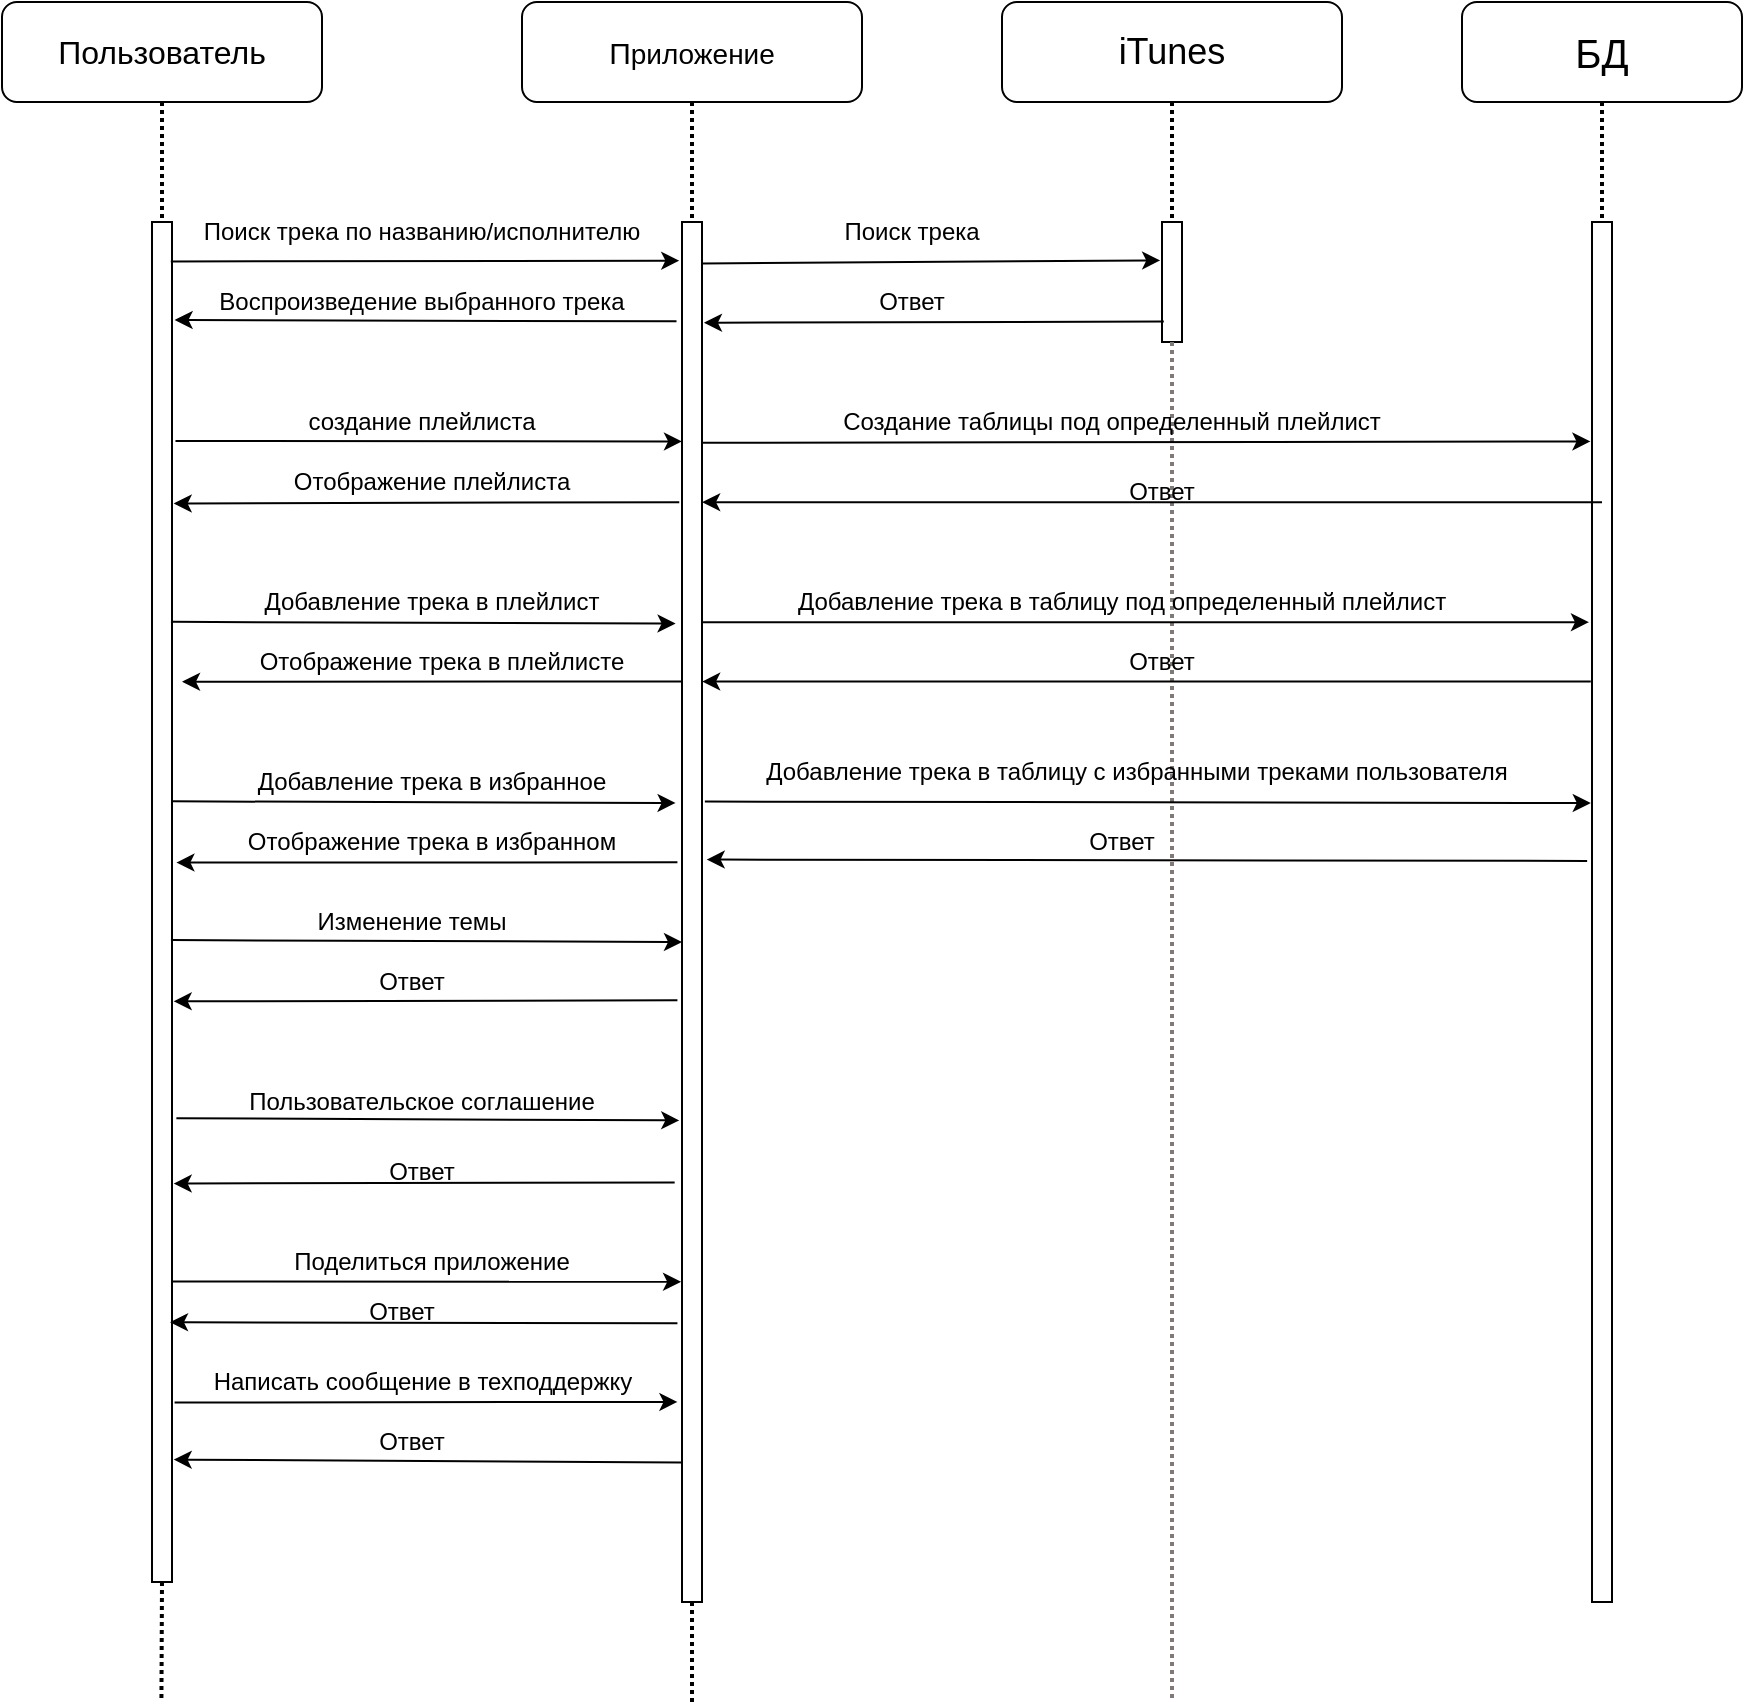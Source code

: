 <mxfile version="22.1.17" type="github">
  <diagram name="Страница — 1" id="ue0Mvx8t22XN5eFTSZpM">
    <mxGraphModel dx="1050" dy="557" grid="1" gridSize="10" guides="1" tooltips="1" connect="1" arrows="1" fold="1" page="1" pageScale="1" pageWidth="827" pageHeight="1169" math="0" shadow="0">
      <root>
        <mxCell id="0" />
        <mxCell id="1" parent="0" />
        <mxCell id="CZ3nVMp_5JB3AWIx9s8--1" value="&lt;font style=&quot;font-size: 16px;&quot;&gt;Пользователь&lt;/font&gt;" style="rounded=1;whiteSpace=wrap;html=1;" vertex="1" parent="1">
          <mxGeometry x="20" y="60" width="160" height="50" as="geometry" />
        </mxCell>
        <mxCell id="CZ3nVMp_5JB3AWIx9s8--2" value="&lt;font style=&quot;font-size: 15px;&quot;&gt;П&lt;/font&gt;&lt;font style=&quot;font-size: 14px;&quot;&gt;риложение&lt;/font&gt;" style="rounded=1;whiteSpace=wrap;html=1;" vertex="1" parent="1">
          <mxGeometry x="280" y="60" width="170" height="50" as="geometry" />
        </mxCell>
        <mxCell id="CZ3nVMp_5JB3AWIx9s8--3" value="&lt;font style=&quot;font-size: 18px;&quot;&gt;iTunes&lt;/font&gt;" style="rounded=1;whiteSpace=wrap;html=1;" vertex="1" parent="1">
          <mxGeometry x="520" y="60" width="170" height="50" as="geometry" />
        </mxCell>
        <mxCell id="CZ3nVMp_5JB3AWIx9s8--4" value="" style="rounded=0;whiteSpace=wrap;html=1;" vertex="1" parent="1">
          <mxGeometry x="95" y="170" width="10" height="680" as="geometry" />
        </mxCell>
        <mxCell id="CZ3nVMp_5JB3AWIx9s8--5" value="" style="rounded=0;whiteSpace=wrap;html=1;" vertex="1" parent="1">
          <mxGeometry x="360" y="170" width="10" height="690" as="geometry" />
        </mxCell>
        <mxCell id="CZ3nVMp_5JB3AWIx9s8--6" value="" style="rounded=0;whiteSpace=wrap;html=1;" vertex="1" parent="1">
          <mxGeometry x="600" y="170" width="10" height="60" as="geometry" />
        </mxCell>
        <mxCell id="CZ3nVMp_5JB3AWIx9s8--7" value="" style="endArrow=none;dashed=1;html=1;dashPattern=1 1;strokeWidth=2;rounded=0;exitX=0.5;exitY=1;exitDx=0;exitDy=0;entryX=0.5;entryY=0;entryDx=0;entryDy=0;" edge="1" parent="1" source="CZ3nVMp_5JB3AWIx9s8--1" target="CZ3nVMp_5JB3AWIx9s8--4">
          <mxGeometry width="50" height="50" relative="1" as="geometry">
            <mxPoint x="390" y="220" as="sourcePoint" />
            <mxPoint x="440" y="170" as="targetPoint" />
          </mxGeometry>
        </mxCell>
        <mxCell id="CZ3nVMp_5JB3AWIx9s8--8" value="" style="endArrow=none;dashed=1;html=1;dashPattern=1 1;strokeWidth=2;rounded=0;exitX=0.5;exitY=1;exitDx=0;exitDy=0;entryX=0.5;entryY=0;entryDx=0;entryDy=0;" edge="1" parent="1" source="CZ3nVMp_5JB3AWIx9s8--2" target="CZ3nVMp_5JB3AWIx9s8--5">
          <mxGeometry width="50" height="50" relative="1" as="geometry">
            <mxPoint x="110" y="120" as="sourcePoint" />
            <mxPoint x="110" y="180" as="targetPoint" />
          </mxGeometry>
        </mxCell>
        <mxCell id="CZ3nVMp_5JB3AWIx9s8--9" value="" style="endArrow=none;dashed=1;html=1;dashPattern=1 1;strokeWidth=2;rounded=0;exitX=0.5;exitY=1;exitDx=0;exitDy=0;entryX=0.5;entryY=0;entryDx=0;entryDy=0;" edge="1" parent="1" source="CZ3nVMp_5JB3AWIx9s8--3" target="CZ3nVMp_5JB3AWIx9s8--6">
          <mxGeometry width="50" height="50" relative="1" as="geometry">
            <mxPoint x="375" y="120" as="sourcePoint" />
            <mxPoint x="375" y="180" as="targetPoint" />
          </mxGeometry>
        </mxCell>
        <mxCell id="CZ3nVMp_5JB3AWIx9s8--11" value="&lt;font style=&quot;font-size: 20px;&quot;&gt;БД&lt;/font&gt;" style="rounded=1;whiteSpace=wrap;html=1;" vertex="1" parent="1">
          <mxGeometry x="750" y="60" width="140" height="50" as="geometry" />
        </mxCell>
        <mxCell id="CZ3nVMp_5JB3AWIx9s8--12" value="" style="endArrow=classic;html=1;rounded=0;exitX=0.94;exitY=0.029;exitDx=0;exitDy=0;exitPerimeter=0;entryX=-0.137;entryY=0.028;entryDx=0;entryDy=0;entryPerimeter=0;" edge="1" parent="1" source="CZ3nVMp_5JB3AWIx9s8--4" target="CZ3nVMp_5JB3AWIx9s8--5">
          <mxGeometry width="50" height="50" relative="1" as="geometry">
            <mxPoint x="170" y="230" as="sourcePoint" />
            <mxPoint x="220" y="180" as="targetPoint" />
          </mxGeometry>
        </mxCell>
        <mxCell id="CZ3nVMp_5JB3AWIx9s8--13" value="Поиск трека по названию/исполнителю" style="text;html=1;strokeColor=none;fillColor=none;align=center;verticalAlign=middle;whiteSpace=wrap;rounded=0;" vertex="1" parent="1">
          <mxGeometry x="95" y="160" width="270" height="30" as="geometry" />
        </mxCell>
        <mxCell id="CZ3nVMp_5JB3AWIx9s8--14" value="" style="endArrow=classic;html=1;rounded=0;exitX=1.006;exitY=0.03;exitDx=0;exitDy=0;exitPerimeter=0;entryX=-0.091;entryY=0.32;entryDx=0;entryDy=0;entryPerimeter=0;" edge="1" parent="1" source="CZ3nVMp_5JB3AWIx9s8--5" target="CZ3nVMp_5JB3AWIx9s8--6">
          <mxGeometry width="50" height="50" relative="1" as="geometry">
            <mxPoint x="390" y="310" as="sourcePoint" />
            <mxPoint x="440" y="260" as="targetPoint" />
          </mxGeometry>
        </mxCell>
        <mxCell id="XENr7erh44jwV1smk1sk-1" value="Поиск трека" style="text;html=1;strokeColor=none;fillColor=none;align=center;verticalAlign=middle;whiteSpace=wrap;rounded=0;" vertex="1" parent="1">
          <mxGeometry x="420" y="160" width="110" height="30" as="geometry" />
        </mxCell>
        <mxCell id="XENr7erh44jwV1smk1sk-2" value="" style="endArrow=classic;html=1;rounded=0;exitX=0.091;exitY=0.83;exitDx=0;exitDy=0;exitPerimeter=0;entryX=1.097;entryY=0.073;entryDx=0;entryDy=0;entryPerimeter=0;" edge="1" parent="1" source="CZ3nVMp_5JB3AWIx9s8--6" target="CZ3nVMp_5JB3AWIx9s8--5">
          <mxGeometry width="50" height="50" relative="1" as="geometry">
            <mxPoint x="480" y="280" as="sourcePoint" />
            <mxPoint x="530" y="230" as="targetPoint" />
          </mxGeometry>
        </mxCell>
        <mxCell id="XENr7erh44jwV1smk1sk-3" value="Ответ" style="text;html=1;strokeColor=none;fillColor=none;align=center;verticalAlign=middle;whiteSpace=wrap;rounded=0;" vertex="1" parent="1">
          <mxGeometry x="445" y="200" width="60" height="20" as="geometry" />
        </mxCell>
        <mxCell id="XENr7erh44jwV1smk1sk-4" value="" style="endArrow=classic;html=1;rounded=0;exitX=-0.274;exitY=0.072;exitDx=0;exitDy=0;exitPerimeter=0;entryX=1.129;entryY=0.072;entryDx=0;entryDy=0;entryPerimeter=0;" edge="1" parent="1" source="CZ3nVMp_5JB3AWIx9s8--5" target="CZ3nVMp_5JB3AWIx9s8--4">
          <mxGeometry width="50" height="50" relative="1" as="geometry">
            <mxPoint x="220" y="270" as="sourcePoint" />
            <mxPoint x="270" y="220" as="targetPoint" />
          </mxGeometry>
        </mxCell>
        <mxCell id="XENr7erh44jwV1smk1sk-5" value="Воспроизведение выбранного трека" style="text;html=1;strokeColor=none;fillColor=none;align=center;verticalAlign=middle;whiteSpace=wrap;rounded=0;" vertex="1" parent="1">
          <mxGeometry x="120" y="195" width="220" height="30" as="geometry" />
        </mxCell>
        <mxCell id="XENr7erh44jwV1smk1sk-6" value="" style="endArrow=classic;html=1;rounded=0;exitX=1.174;exitY=0.161;exitDx=0;exitDy=0;exitPerimeter=0;entryX=0;entryY=0.159;entryDx=0;entryDy=0;entryPerimeter=0;" edge="1" parent="1" source="CZ3nVMp_5JB3AWIx9s8--4" target="CZ3nVMp_5JB3AWIx9s8--5">
          <mxGeometry width="50" height="50" relative="1" as="geometry">
            <mxPoint x="170" y="330" as="sourcePoint" />
            <mxPoint x="220" y="280" as="targetPoint" />
          </mxGeometry>
        </mxCell>
        <mxCell id="XENr7erh44jwV1smk1sk-7" value="создание плейлиста" style="text;html=1;strokeColor=none;fillColor=none;align=center;verticalAlign=middle;whiteSpace=wrap;rounded=0;" vertex="1" parent="1">
          <mxGeometry x="130" y="260" width="200" height="20" as="geometry" />
        </mxCell>
        <mxCell id="XENr7erh44jwV1smk1sk-9" value="" style="rounded=0;whiteSpace=wrap;html=1;" vertex="1" parent="1">
          <mxGeometry x="815" y="170" width="10" height="690" as="geometry" />
        </mxCell>
        <mxCell id="XENr7erh44jwV1smk1sk-10" value="" style="endArrow=none;dashed=1;html=1;dashPattern=1 1;strokeWidth=2;rounded=0;exitX=0.5;exitY=1;exitDx=0;exitDy=0;fillColor=#f5f5f5;strokeColor=#827878;" edge="1" parent="1" source="CZ3nVMp_5JB3AWIx9s8--6">
          <mxGeometry width="50" height="50" relative="1" as="geometry">
            <mxPoint x="604.71" y="250" as="sourcePoint" />
            <mxPoint x="605" y="910" as="targetPoint" />
          </mxGeometry>
        </mxCell>
        <mxCell id="XENr7erh44jwV1smk1sk-11" value="" style="endArrow=classic;html=1;rounded=0;exitX=1.051;exitY=0.16;exitDx=0;exitDy=0;exitPerimeter=0;entryX=-0.077;entryY=0.159;entryDx=0;entryDy=0;entryPerimeter=0;" edge="1" parent="1" source="CZ3nVMp_5JB3AWIx9s8--5" target="XENr7erh44jwV1smk1sk-9">
          <mxGeometry width="50" height="50" relative="1" as="geometry">
            <mxPoint x="570" y="260" as="sourcePoint" />
            <mxPoint x="620" y="210" as="targetPoint" />
          </mxGeometry>
        </mxCell>
        <mxCell id="XENr7erh44jwV1smk1sk-12" value="" style="endArrow=none;dashed=1;html=1;dashPattern=1 1;strokeWidth=2;rounded=0;exitX=0.5;exitY=1;exitDx=0;exitDy=0;entryX=0.5;entryY=0;entryDx=0;entryDy=0;" edge="1" parent="1" source="CZ3nVMp_5JB3AWIx9s8--11" target="XENr7erh44jwV1smk1sk-9">
          <mxGeometry width="50" height="50" relative="1" as="geometry">
            <mxPoint x="615" y="120" as="sourcePoint" />
            <mxPoint x="615" y="180" as="targetPoint" />
          </mxGeometry>
        </mxCell>
        <mxCell id="XENr7erh44jwV1smk1sk-13" value="Создание таблицы под определенный плейлист" style="text;html=1;strokeColor=none;fillColor=none;align=center;verticalAlign=middle;whiteSpace=wrap;rounded=0;" vertex="1" parent="1">
          <mxGeometry x="380" y="260" width="390" height="20" as="geometry" />
        </mxCell>
        <mxCell id="XENr7erh44jwV1smk1sk-14" value="" style="endArrow=classic;html=1;rounded=0;exitX=0.5;exitY=0.203;exitDx=0;exitDy=0;exitPerimeter=0;entryX=1.006;entryY=0.203;entryDx=0;entryDy=0;entryPerimeter=0;" edge="1" parent="1" source="XENr7erh44jwV1smk1sk-9" target="CZ3nVMp_5JB3AWIx9s8--5">
          <mxGeometry width="50" height="50" relative="1" as="geometry">
            <mxPoint x="570" y="370" as="sourcePoint" />
            <mxPoint x="620" y="320" as="targetPoint" />
          </mxGeometry>
        </mxCell>
        <mxCell id="XENr7erh44jwV1smk1sk-15" value="Ответ" style="text;html=1;strokeColor=none;fillColor=none;align=center;verticalAlign=middle;whiteSpace=wrap;rounded=0;" vertex="1" parent="1">
          <mxGeometry x="570" y="290" width="60" height="30" as="geometry" />
        </mxCell>
        <mxCell id="XENr7erh44jwV1smk1sk-16" value="" style="endArrow=classic;html=1;rounded=0;exitX=-0.137;exitY=0.203;exitDx=0;exitDy=0;exitPerimeter=0;entryX=1.083;entryY=0.207;entryDx=0;entryDy=0;entryPerimeter=0;" edge="1" parent="1" source="CZ3nVMp_5JB3AWIx9s8--5" target="CZ3nVMp_5JB3AWIx9s8--4">
          <mxGeometry width="50" height="50" relative="1" as="geometry">
            <mxPoint x="250" y="380" as="sourcePoint" />
            <mxPoint x="300" y="330" as="targetPoint" />
          </mxGeometry>
        </mxCell>
        <mxCell id="XENr7erh44jwV1smk1sk-17" value="Отображение плейлиста" style="text;html=1;strokeColor=none;fillColor=none;align=center;verticalAlign=middle;whiteSpace=wrap;rounded=0;" vertex="1" parent="1">
          <mxGeometry x="150" y="290" width="170" height="20" as="geometry" />
        </mxCell>
        <mxCell id="XENr7erh44jwV1smk1sk-18" value="" style="endArrow=classic;html=1;rounded=0;exitX=0.946;exitY=0.294;exitDx=0;exitDy=0;exitPerimeter=0;entryX=-0.32;entryY=0.291;entryDx=0;entryDy=0;entryPerimeter=0;" edge="1" parent="1" source="CZ3nVMp_5JB3AWIx9s8--4" target="CZ3nVMp_5JB3AWIx9s8--5">
          <mxGeometry width="50" height="50" relative="1" as="geometry">
            <mxPoint x="210" y="430" as="sourcePoint" />
            <mxPoint x="260" y="380" as="targetPoint" />
          </mxGeometry>
        </mxCell>
        <mxCell id="XENr7erh44jwV1smk1sk-19" value="Добавление трека в плейлист" style="text;html=1;strokeColor=none;fillColor=none;align=center;verticalAlign=middle;whiteSpace=wrap;rounded=0;" vertex="1" parent="1">
          <mxGeometry x="145" y="350" width="180" height="20" as="geometry" />
        </mxCell>
        <mxCell id="XENr7erh44jwV1smk1sk-20" value="" style="endArrow=classic;html=1;rounded=0;exitX=1.051;exitY=0.29;exitDx=0;exitDy=0;exitPerimeter=0;entryX=-0.151;entryY=0.29;entryDx=0;entryDy=0;entryPerimeter=0;" edge="1" parent="1" source="CZ3nVMp_5JB3AWIx9s8--5" target="XENr7erh44jwV1smk1sk-9">
          <mxGeometry width="50" height="50" relative="1" as="geometry">
            <mxPoint x="570" y="430" as="sourcePoint" />
            <mxPoint x="810" y="370" as="targetPoint" />
          </mxGeometry>
        </mxCell>
        <mxCell id="XENr7erh44jwV1smk1sk-21" value="Добавление трека в таблицу под определенный плейлист" style="text;html=1;strokeColor=none;fillColor=none;align=center;verticalAlign=middle;whiteSpace=wrap;rounded=0;" vertex="1" parent="1">
          <mxGeometry x="410" y="345" width="340" height="30" as="geometry" />
        </mxCell>
        <mxCell id="XENr7erh44jwV1smk1sk-22" value="" style="endArrow=classic;html=1;rounded=0;entryX=1.006;entryY=0.333;entryDx=0;entryDy=0;entryPerimeter=0;exitX=-0.06;exitY=0.333;exitDx=0;exitDy=0;exitPerimeter=0;" edge="1" parent="1" source="XENr7erh44jwV1smk1sk-9" target="CZ3nVMp_5JB3AWIx9s8--5">
          <mxGeometry width="50" height="50" relative="1" as="geometry">
            <mxPoint x="810" y="400" as="sourcePoint" />
            <mxPoint x="600" y="440" as="targetPoint" />
          </mxGeometry>
        </mxCell>
        <mxCell id="XENr7erh44jwV1smk1sk-23" value="Ответ" style="text;html=1;strokeColor=none;fillColor=none;align=center;verticalAlign=middle;whiteSpace=wrap;rounded=0;" vertex="1" parent="1">
          <mxGeometry x="570" y="375" width="60" height="30" as="geometry" />
        </mxCell>
        <mxCell id="XENr7erh44jwV1smk1sk-25" value="" style="endArrow=classic;html=1;rounded=0;exitX=0;exitY=0.333;exitDx=0;exitDy=0;exitPerimeter=0;entryX=1.5;entryY=0.338;entryDx=0;entryDy=0;entryPerimeter=0;" edge="1" parent="1" source="CZ3nVMp_5JB3AWIx9s8--5" target="CZ3nVMp_5JB3AWIx9s8--4">
          <mxGeometry width="50" height="50" relative="1" as="geometry">
            <mxPoint x="260" y="430" as="sourcePoint" />
            <mxPoint x="310" y="380" as="targetPoint" />
          </mxGeometry>
        </mxCell>
        <mxCell id="XENr7erh44jwV1smk1sk-26" value="Отображение трека в плейлисте" style="text;html=1;strokeColor=none;fillColor=none;align=center;verticalAlign=middle;whiteSpace=wrap;rounded=0;" vertex="1" parent="1">
          <mxGeometry x="130" y="375" width="220" height="30" as="geometry" />
        </mxCell>
        <mxCell id="XENr7erh44jwV1smk1sk-27" value="" style="endArrow=classic;html=1;rounded=0;exitX=0.991;exitY=0.426;exitDx=0;exitDy=0;exitPerimeter=0;entryX=-0.32;entryY=0.421;entryDx=0;entryDy=0;entryPerimeter=0;" edge="1" parent="1" source="CZ3nVMp_5JB3AWIx9s8--4" target="CZ3nVMp_5JB3AWIx9s8--5">
          <mxGeometry width="50" height="50" relative="1" as="geometry">
            <mxPoint x="140" y="550" as="sourcePoint" />
            <mxPoint x="190" y="500" as="targetPoint" />
          </mxGeometry>
        </mxCell>
        <mxCell id="XENr7erh44jwV1smk1sk-28" value="Добавление трека в избранное" style="text;html=1;strokeColor=none;fillColor=none;align=center;verticalAlign=middle;whiteSpace=wrap;rounded=0;" vertex="1" parent="1">
          <mxGeometry x="120" y="440" width="230" height="20" as="geometry" />
        </mxCell>
        <mxCell id="XENr7erh44jwV1smk1sk-29" value="" style="endArrow=classic;html=1;rounded=0;exitX=1.143;exitY=0.42;exitDx=0;exitDy=0;exitPerimeter=0;entryX=-0.06;entryY=0.421;entryDx=0;entryDy=0;entryPerimeter=0;" edge="1" parent="1" source="CZ3nVMp_5JB3AWIx9s8--5" target="XENr7erh44jwV1smk1sk-9">
          <mxGeometry width="50" height="50" relative="1" as="geometry">
            <mxPoint x="550" y="480" as="sourcePoint" />
            <mxPoint x="780" y="460" as="targetPoint" />
          </mxGeometry>
        </mxCell>
        <mxCell id="XENr7erh44jwV1smk1sk-30" value="Добавление трека в таблицу с избранными треками пользователя" style="text;html=1;strokeColor=none;fillColor=none;align=center;verticalAlign=middle;whiteSpace=wrap;rounded=0;" vertex="1" parent="1">
          <mxGeometry x="390" y="430" width="395" height="30" as="geometry" />
        </mxCell>
        <mxCell id="XENr7erh44jwV1smk1sk-31" value="" style="endArrow=classic;html=1;rounded=0;exitX=-0.243;exitY=0.463;exitDx=0;exitDy=0;exitPerimeter=0;entryX=1.234;entryY=0.462;entryDx=0;entryDy=0;entryPerimeter=0;" edge="1" parent="1" source="XENr7erh44jwV1smk1sk-9" target="CZ3nVMp_5JB3AWIx9s8--5">
          <mxGeometry width="50" height="50" relative="1" as="geometry">
            <mxPoint x="480" y="570" as="sourcePoint" />
            <mxPoint x="530" y="520" as="targetPoint" />
          </mxGeometry>
        </mxCell>
        <mxCell id="XENr7erh44jwV1smk1sk-32" value="Ответ" style="text;html=1;strokeColor=none;fillColor=none;align=center;verticalAlign=middle;whiteSpace=wrap;rounded=0;" vertex="1" parent="1">
          <mxGeometry x="550" y="470" width="60" height="20" as="geometry" />
        </mxCell>
        <mxCell id="XENr7erh44jwV1smk1sk-34" value="" style="endArrow=classic;html=1;rounded=0;exitX=-0.229;exitY=0.464;exitDx=0;exitDy=0;exitPerimeter=0;entryX=1.22;entryY=0.471;entryDx=0;entryDy=0;entryPerimeter=0;" edge="1" parent="1" source="CZ3nVMp_5JB3AWIx9s8--5" target="CZ3nVMp_5JB3AWIx9s8--4">
          <mxGeometry width="50" height="50" relative="1" as="geometry">
            <mxPoint x="220" y="580" as="sourcePoint" />
            <mxPoint x="270" y="530" as="targetPoint" />
          </mxGeometry>
        </mxCell>
        <mxCell id="XENr7erh44jwV1smk1sk-35" value="Отображение трека в избранном" style="text;html=1;strokeColor=none;fillColor=none;align=center;verticalAlign=middle;whiteSpace=wrap;rounded=0;" vertex="1" parent="1">
          <mxGeometry x="125" y="465" width="220" height="30" as="geometry" />
        </mxCell>
        <mxCell id="XENr7erh44jwV1smk1sk-37" value="" style="endArrow=classic;html=1;rounded=0;exitX=0.946;exitY=0.528;exitDx=0;exitDy=0;exitPerimeter=0;" edge="1" parent="1" source="CZ3nVMp_5JB3AWIx9s8--4">
          <mxGeometry width="50" height="50" relative="1" as="geometry">
            <mxPoint x="200" y="610" as="sourcePoint" />
            <mxPoint x="360" y="530" as="targetPoint" />
          </mxGeometry>
        </mxCell>
        <mxCell id="XENr7erh44jwV1smk1sk-38" value="Изменение темы" style="text;html=1;strokeColor=none;fillColor=none;align=center;verticalAlign=middle;whiteSpace=wrap;rounded=0;" vertex="1" parent="1">
          <mxGeometry x="140" y="510" width="170" height="20" as="geometry" />
        </mxCell>
        <mxCell id="XENr7erh44jwV1smk1sk-39" value="" style="endArrow=classic;html=1;rounded=0;exitX=-0.229;exitY=0.564;exitDx=0;exitDy=0;exitPerimeter=0;entryX=1.083;entryY=0.573;entryDx=0;entryDy=0;entryPerimeter=0;" edge="1" parent="1" source="CZ3nVMp_5JB3AWIx9s8--5" target="CZ3nVMp_5JB3AWIx9s8--4">
          <mxGeometry width="50" height="50" relative="1" as="geometry">
            <mxPoint x="170" y="650" as="sourcePoint" />
            <mxPoint x="220" y="600" as="targetPoint" />
          </mxGeometry>
        </mxCell>
        <mxCell id="XENr7erh44jwV1smk1sk-40" value="Ответ" style="text;html=1;strokeColor=none;fillColor=none;align=center;verticalAlign=middle;whiteSpace=wrap;rounded=0;" vertex="1" parent="1">
          <mxGeometry x="195" y="540" width="60" height="20" as="geometry" />
        </mxCell>
        <mxCell id="XENr7erh44jwV1smk1sk-41" value="" style="endArrow=classic;html=1;rounded=0;exitX=1.22;exitY=0.659;exitDx=0;exitDy=0;exitPerimeter=0;entryX=-0.137;entryY=0.651;entryDx=0;entryDy=0;entryPerimeter=0;" edge="1" parent="1" source="CZ3nVMp_5JB3AWIx9s8--4" target="CZ3nVMp_5JB3AWIx9s8--5">
          <mxGeometry width="50" height="50" relative="1" as="geometry">
            <mxPoint x="170" y="670" as="sourcePoint" />
            <mxPoint x="320" y="630" as="targetPoint" />
          </mxGeometry>
        </mxCell>
        <mxCell id="XENr7erh44jwV1smk1sk-42" value="Пользовательское соглашение" style="text;html=1;strokeColor=none;fillColor=none;align=center;verticalAlign=middle;whiteSpace=wrap;rounded=0;" vertex="1" parent="1">
          <mxGeometry x="135" y="600" width="190" height="20" as="geometry" />
        </mxCell>
        <mxCell id="XENr7erh44jwV1smk1sk-43" value="" style="endArrow=classic;html=1;rounded=0;exitX=-0.366;exitY=0.696;exitDx=0;exitDy=0;exitPerimeter=0;entryX=1.083;entryY=0.707;entryDx=0;entryDy=0;entryPerimeter=0;" edge="1" parent="1" source="CZ3nVMp_5JB3AWIx9s8--5" target="CZ3nVMp_5JB3AWIx9s8--4">
          <mxGeometry width="50" height="50" relative="1" as="geometry">
            <mxPoint x="250" y="720" as="sourcePoint" />
            <mxPoint x="300" y="670" as="targetPoint" />
          </mxGeometry>
        </mxCell>
        <mxCell id="XENr7erh44jwV1smk1sk-44" value="Ответ" style="text;html=1;strokeColor=none;fillColor=none;align=center;verticalAlign=middle;whiteSpace=wrap;rounded=0;" vertex="1" parent="1">
          <mxGeometry x="200" y="630" width="60" height="30" as="geometry" />
        </mxCell>
        <mxCell id="XENr7erh44jwV1smk1sk-45" value="" style="endArrow=classic;html=1;rounded=0;exitX=1.037;exitY=0.779;exitDx=0;exitDy=0;exitPerimeter=0;entryX=-0.046;entryY=0.768;entryDx=0;entryDy=0;entryPerimeter=0;" edge="1" parent="1" source="CZ3nVMp_5JB3AWIx9s8--4" target="CZ3nVMp_5JB3AWIx9s8--5">
          <mxGeometry width="50" height="50" relative="1" as="geometry">
            <mxPoint x="170" y="760" as="sourcePoint" />
            <mxPoint x="220" y="710" as="targetPoint" />
          </mxGeometry>
        </mxCell>
        <mxCell id="XENr7erh44jwV1smk1sk-46" value="Поделиться приложение" style="text;html=1;strokeColor=none;fillColor=none;align=center;verticalAlign=middle;whiteSpace=wrap;rounded=0;" vertex="1" parent="1">
          <mxGeometry x="150" y="680" width="170" height="20" as="geometry" />
        </mxCell>
        <mxCell id="XENr7erh44jwV1smk1sk-47" value="" style="endArrow=classic;html=1;rounded=0;exitX=-0.229;exitY=0.798;exitDx=0;exitDy=0;exitPerimeter=0;entryX=0.9;entryY=0.809;entryDx=0;entryDy=0;entryPerimeter=0;" edge="1" parent="1" source="CZ3nVMp_5JB3AWIx9s8--5" target="CZ3nVMp_5JB3AWIx9s8--4">
          <mxGeometry width="50" height="50" relative="1" as="geometry">
            <mxPoint x="200" y="830" as="sourcePoint" />
            <mxPoint x="250" y="780" as="targetPoint" />
          </mxGeometry>
        </mxCell>
        <mxCell id="XENr7erh44jwV1smk1sk-48" value="Ответ" style="text;html=1;strokeColor=none;fillColor=none;align=center;verticalAlign=middle;whiteSpace=wrap;rounded=0;" vertex="1" parent="1">
          <mxGeometry x="190" y="710" width="60" height="10" as="geometry" />
        </mxCell>
        <mxCell id="XENr7erh44jwV1smk1sk-50" value="" style="endArrow=classic;html=1;rounded=0;exitX=1.129;exitY=0.868;exitDx=0;exitDy=0;exitPerimeter=0;entryX=-0.229;entryY=0.855;entryDx=0;entryDy=0;entryPerimeter=0;" edge="1" parent="1" source="CZ3nVMp_5JB3AWIx9s8--4" target="CZ3nVMp_5JB3AWIx9s8--5">
          <mxGeometry width="50" height="50" relative="1" as="geometry">
            <mxPoint x="200" y="820" as="sourcePoint" />
            <mxPoint x="250" y="770" as="targetPoint" />
          </mxGeometry>
        </mxCell>
        <mxCell id="XENr7erh44jwV1smk1sk-51" value="Написать сообщение в техподдержку" style="text;html=1;strokeColor=none;fillColor=none;align=center;verticalAlign=middle;whiteSpace=wrap;rounded=0;" vertex="1" parent="1">
          <mxGeometry x="122.5" y="740" width="215" height="20" as="geometry" />
        </mxCell>
        <mxCell id="XENr7erh44jwV1smk1sk-52" value="" style="endArrow=classic;html=1;rounded=0;exitX=0;exitY=0.899;exitDx=0;exitDy=0;exitPerimeter=0;entryX=1.083;entryY=0.91;entryDx=0;entryDy=0;entryPerimeter=0;" edge="1" parent="1" source="CZ3nVMp_5JB3AWIx9s8--5" target="CZ3nVMp_5JB3AWIx9s8--4">
          <mxGeometry width="50" height="50" relative="1" as="geometry">
            <mxPoint x="210" y="880" as="sourcePoint" />
            <mxPoint x="260" y="830" as="targetPoint" />
          </mxGeometry>
        </mxCell>
        <mxCell id="XENr7erh44jwV1smk1sk-53" value="Ответ" style="text;html=1;strokeColor=none;fillColor=none;align=center;verticalAlign=middle;whiteSpace=wrap;rounded=0;" vertex="1" parent="1">
          <mxGeometry x="195" y="770" width="60" height="20" as="geometry" />
        </mxCell>
        <mxCell id="XENr7erh44jwV1smk1sk-54" value="" style="endArrow=none;dashed=1;html=1;dashPattern=1 1;strokeWidth=2;rounded=0;entryX=0.5;entryY=0;entryDx=0;entryDy=0;" edge="1" parent="1">
          <mxGeometry width="50" height="50" relative="1" as="geometry">
            <mxPoint x="100" y="850" as="sourcePoint" />
            <mxPoint x="99.71" y="910" as="targetPoint" />
          </mxGeometry>
        </mxCell>
        <mxCell id="XENr7erh44jwV1smk1sk-55" value="" style="endArrow=none;dashed=1;html=1;dashPattern=1 1;strokeWidth=2;rounded=0;exitX=0.5;exitY=1;exitDx=0;exitDy=0;" edge="1" parent="1" source="CZ3nVMp_5JB3AWIx9s8--5">
          <mxGeometry width="50" height="50" relative="1" as="geometry">
            <mxPoint x="110" y="860" as="sourcePoint" />
            <mxPoint x="365" y="910" as="targetPoint" />
          </mxGeometry>
        </mxCell>
      </root>
    </mxGraphModel>
  </diagram>
</mxfile>
